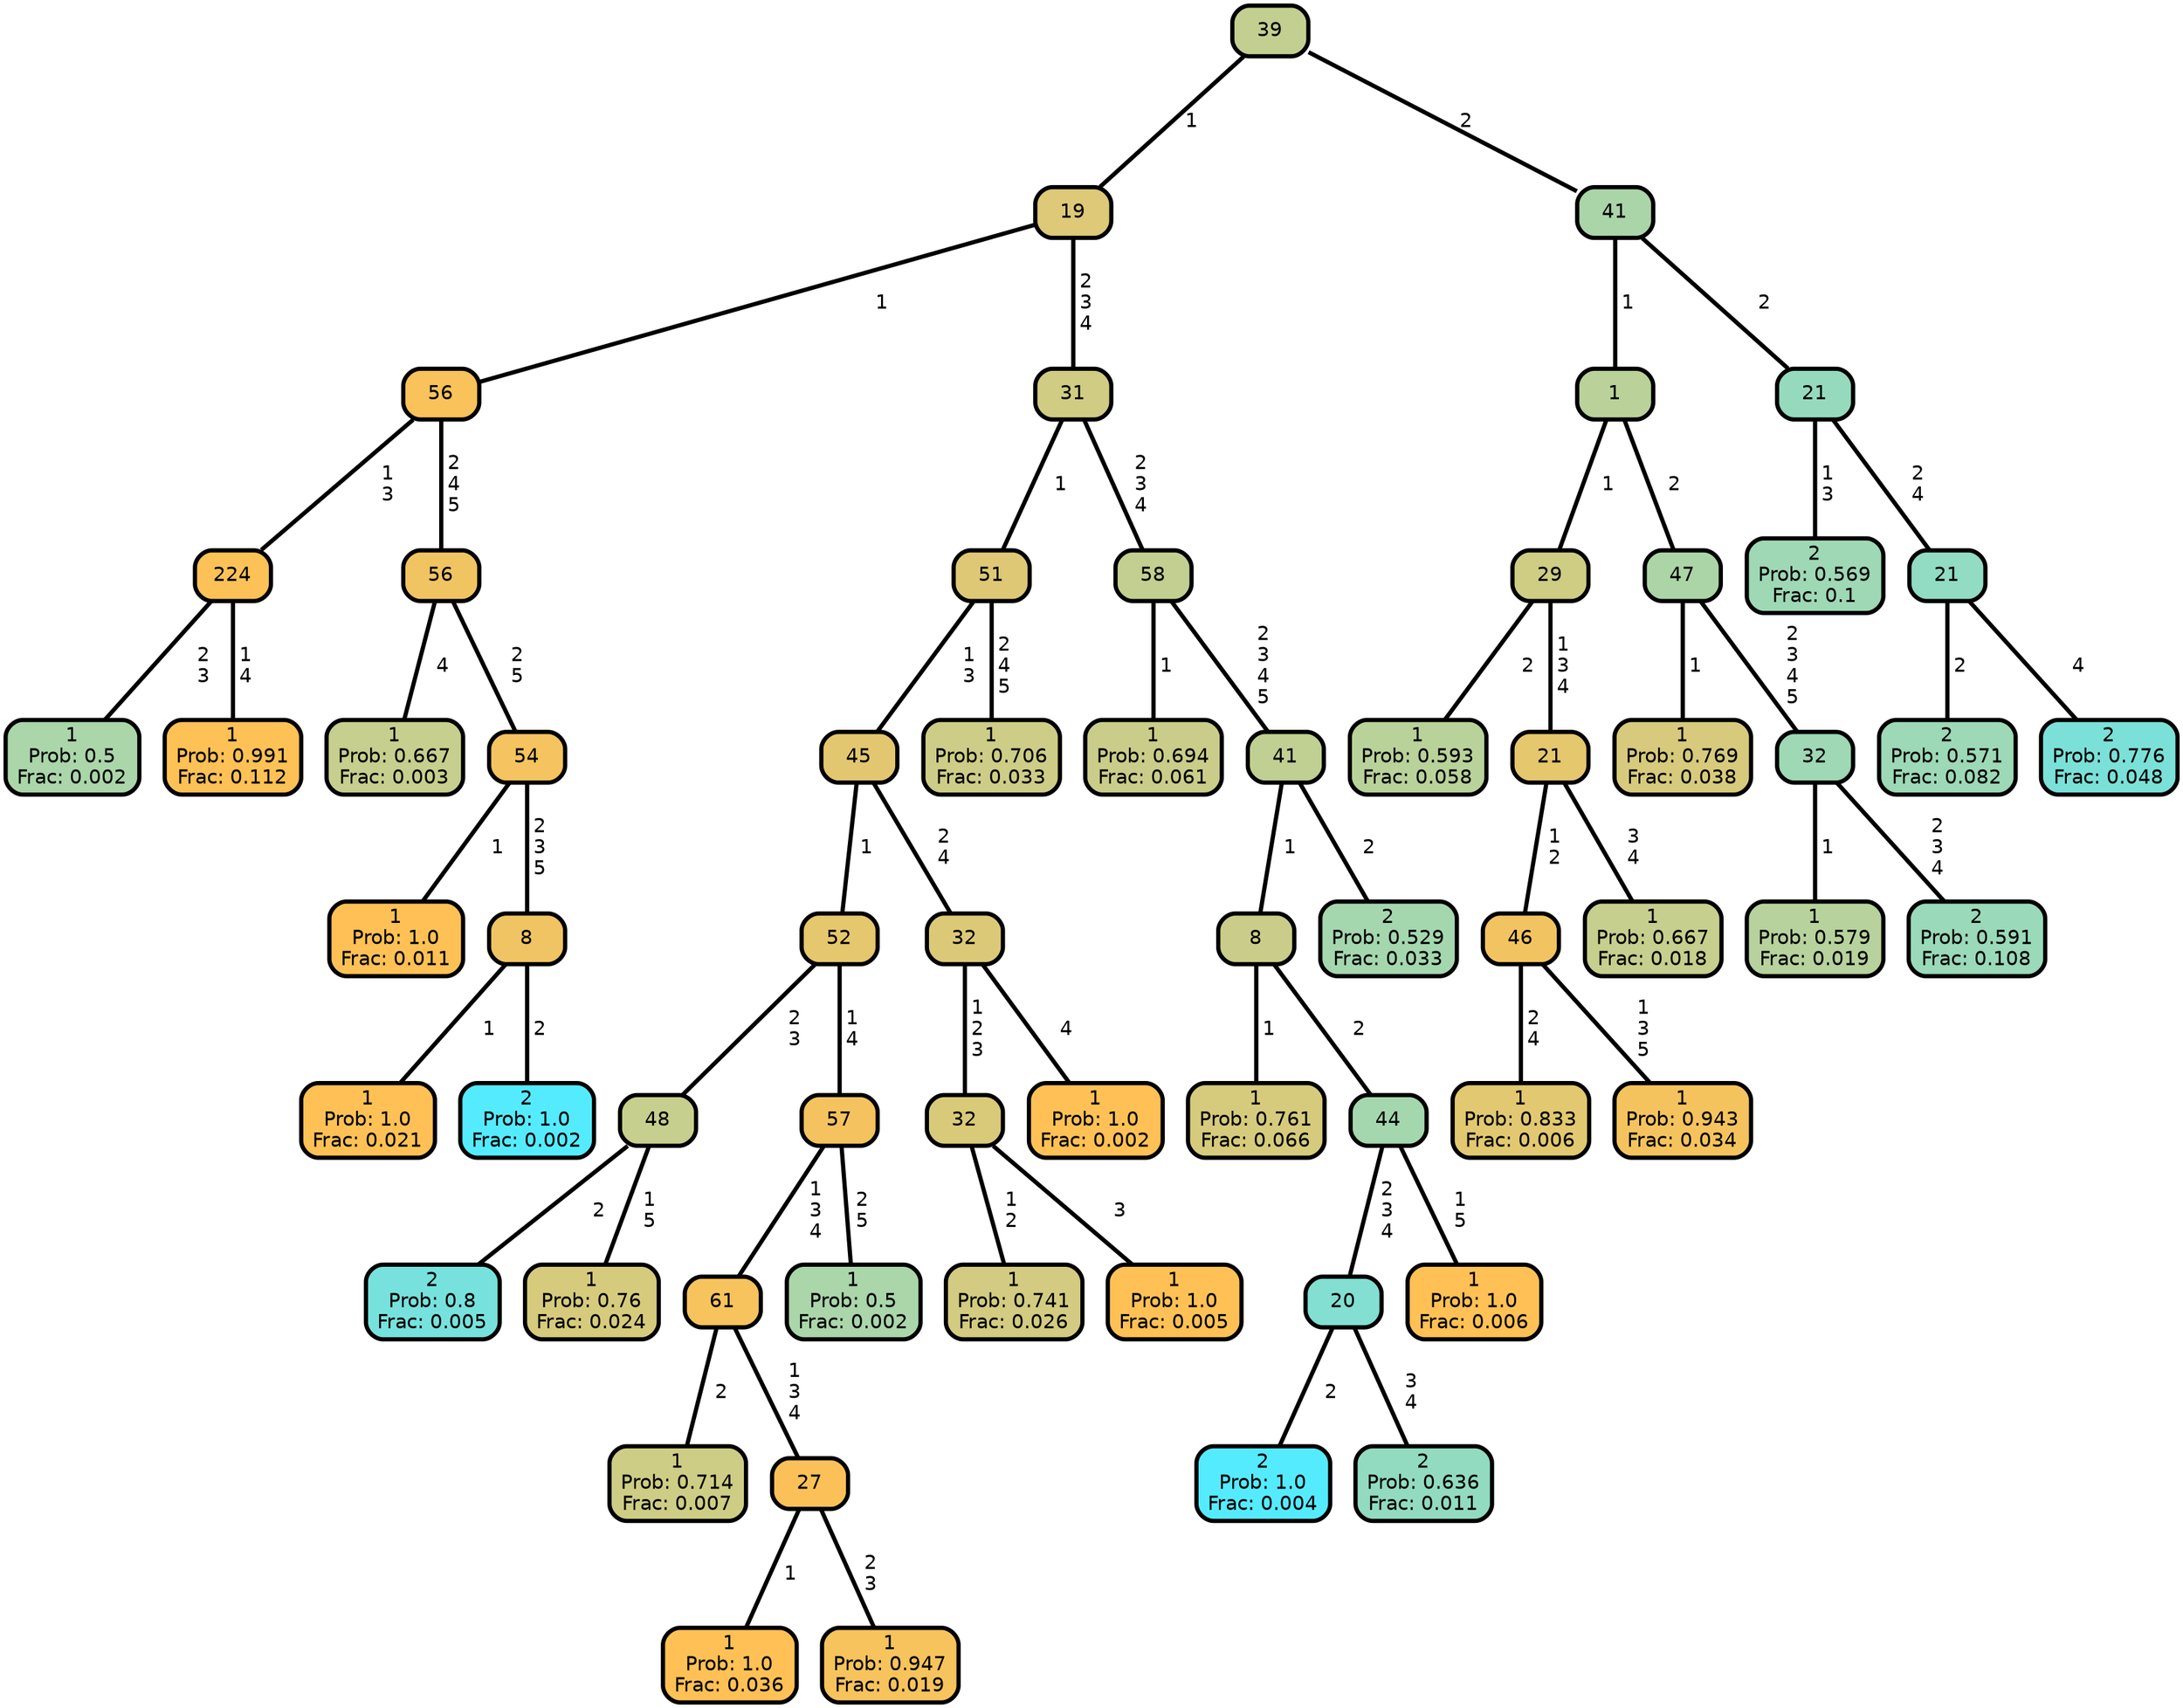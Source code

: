 graph Tree {
node [shape=box, style="filled, rounded",color="black",penwidth="3",fontcolor="black",                 fontname=helvetica] ;
graph [ranksep="0 equally", splines=straight,                 bgcolor=transparent, dpi=200] ;
edge [fontname=helvetica, color=black] ;
0 [label="1
Prob: 0.5
Frac: 0.002", fillcolor="#aad6aa"] ;
1 [label="224", fillcolor="#fcc157"] ;
2 [label="1
Prob: 0.991
Frac: 0.112", fillcolor="#fdc156"] ;
3 [label="56", fillcolor="#f9c25a"] ;
4 [label="1
Prob: 0.667
Frac: 0.003", fillcolor="#c6cf8d"] ;
5 [label="56", fillcolor="#f1c462"] ;
6 [label="1
Prob: 1.0
Frac: 0.011", fillcolor="#ffc155"] ;
7 [label="54", fillcolor="#f5c35f"] ;
8 [label="1
Prob: 1.0
Frac: 0.021", fillcolor="#ffc155"] ;
9 [label="8", fillcolor="#f0c463"] ;
10 [label="2
Prob: 1.0
Frac: 0.002", fillcolor="#55ebff"] ;
11 [label="19", fillcolor="#ddc977"] ;
12 [label="2
Prob: 0.8
Frac: 0.005", fillcolor="#77e2dd"] ;
13 [label="48", fillcolor="#c6cf8d"] ;
14 [label="1
Prob: 0.76
Frac: 0.024", fillcolor="#d6cb7d"] ;
15 [label="52", fillcolor="#e5c76e"] ;
16 [label="1
Prob: 0.714
Frac: 0.007", fillcolor="#cecd85"] ;
17 [label="61", fillcolor="#f6c35d"] ;
18 [label="1
Prob: 1.0
Frac: 0.036", fillcolor="#ffc155"] ;
19 [label="27", fillcolor="#fbc158"] ;
20 [label="1
Prob: 0.947
Frac: 0.019", fillcolor="#f6c35d"] ;
21 [label="57", fillcolor="#f4c35f"] ;
22 [label="1
Prob: 0.5
Frac: 0.002", fillcolor="#aad6aa"] ;
23 [label="45", fillcolor="#e3c770"] ;
24 [label="1
Prob: 0.741
Frac: 0.026", fillcolor="#d2cb81"] ;
25 [label="32", fillcolor="#d9ca7a"] ;
26 [label="1
Prob: 1.0
Frac: 0.005", fillcolor="#ffc155"] ;
27 [label="32", fillcolor="#dcc978"] ;
28 [label="1
Prob: 1.0
Frac: 0.002", fillcolor="#ffc155"] ;
29 [label="51", fillcolor="#dec875"] ;
30 [label="1
Prob: 0.706
Frac: 0.033", fillcolor="#cdcd87"] ;
31 [label="31", fillcolor="#d0cc83"] ;
32 [label="1
Prob: 0.694
Frac: 0.061", fillcolor="#cacd89"] ;
33 [label="58", fillcolor="#c3cf90"] ;
34 [label="1
Prob: 0.761
Frac: 0.066", fillcolor="#d6cb7d"] ;
35 [label="8", fillcolor="#cacd89"] ;
36 [label="2
Prob: 1.0
Frac: 0.004", fillcolor="#55ebff"] ;
37 [label="20", fillcolor="#82dfd1"] ;
38 [label="2
Prob: 0.636
Frac: 0.011", fillcolor="#92dbc1"] ;
39 [label="44", fillcolor="#a5d7ae"] ;
40 [label="1
Prob: 1.0
Frac: 0.006", fillcolor="#ffc155"] ;
41 [label="41", fillcolor="#c0d093"] ;
42 [label="2
Prob: 0.529
Frac: 0.033", fillcolor="#a5d7af"] ;
43 [label="39", fillcolor="#c3cf90"] ;
44 [label="1
Prob: 0.593
Frac: 0.058", fillcolor="#b9d29a"] ;
45 [label="29", fillcolor="#cfcc84"] ;
46 [label="1
Prob: 0.833
Frac: 0.006", fillcolor="#e2c871"] ;
47 [label="46", fillcolor="#f2c461"] ;
48 [label="1
Prob: 0.943
Frac: 0.034", fillcolor="#f5c35e"] ;
49 [label="21", fillcolor="#e5c76e"] ;
50 [label="1
Prob: 0.667
Frac: 0.018", fillcolor="#c6cf8d"] ;
51 [label="1", fillcolor="#bad199"] ;
52 [label="1
Prob: 0.769
Frac: 0.038", fillcolor="#d7ca7c"] ;
53 [label="47", fillcolor="#acd5a7"] ;
54 [label="1
Prob: 0.579
Frac: 0.019", fillcolor="#b7d29c"] ;
55 [label="32", fillcolor="#9ed8b5"] ;
56 [label="2
Prob: 0.591
Frac: 0.108", fillcolor="#9ad9b9"] ;
57 [label="41", fillcolor="#aad5a9"] ;
58 [label="2
Prob: 0.569
Frac: 0.1", fillcolor="#9ed8b5"] ;
59 [label="21", fillcolor="#96dabd"] ;
60 [label="2
Prob: 0.571
Frac: 0.082", fillcolor="#9dd9b6"] ;
61 [label="21", fillcolor="#91dcc2"] ;
62 [label="2
Prob: 0.776
Frac: 0.048", fillcolor="#7be1d8"] ;
1 -- 0 [label=" 2\n 3",penwidth=3] ;
1 -- 2 [label=" 1\n 4",penwidth=3] ;
3 -- 1 [label=" 1\n 3",penwidth=3] ;
3 -- 5 [label=" 2\n 4\n 5",penwidth=3] ;
5 -- 4 [label=" 4",penwidth=3] ;
5 -- 7 [label=" 2\n 5",penwidth=3] ;
7 -- 6 [label=" 1",penwidth=3] ;
7 -- 9 [label=" 2\n 3\n 5",penwidth=3] ;
9 -- 8 [label=" 1",penwidth=3] ;
9 -- 10 [label=" 2",penwidth=3] ;
11 -- 3 [label=" 1",penwidth=3] ;
11 -- 31 [label=" 2\n 3\n 4",penwidth=3] ;
13 -- 12 [label=" 2",penwidth=3] ;
13 -- 14 [label=" 1\n 5",penwidth=3] ;
15 -- 13 [label=" 2\n 3",penwidth=3] ;
15 -- 21 [label=" 1\n 4",penwidth=3] ;
17 -- 16 [label=" 2",penwidth=3] ;
17 -- 19 [label=" 1\n 3\n 4",penwidth=3] ;
19 -- 18 [label=" 1",penwidth=3] ;
19 -- 20 [label=" 2\n 3",penwidth=3] ;
21 -- 17 [label=" 1\n 3\n 4",penwidth=3] ;
21 -- 22 [label=" 2\n 5",penwidth=3] ;
23 -- 15 [label=" 1",penwidth=3] ;
23 -- 27 [label=" 2\n 4",penwidth=3] ;
25 -- 24 [label=" 1\n 2",penwidth=3] ;
25 -- 26 [label=" 3",penwidth=3] ;
27 -- 25 [label=" 1\n 2\n 3",penwidth=3] ;
27 -- 28 [label=" 4",penwidth=3] ;
29 -- 23 [label=" 1\n 3",penwidth=3] ;
29 -- 30 [label=" 2\n 4\n 5",penwidth=3] ;
31 -- 29 [label=" 1",penwidth=3] ;
31 -- 33 [label=" 2\n 3\n 4",penwidth=3] ;
33 -- 32 [label=" 1",penwidth=3] ;
33 -- 41 [label=" 2\n 3\n 4\n 5",penwidth=3] ;
35 -- 34 [label=" 1",penwidth=3] ;
35 -- 39 [label=" 2",penwidth=3] ;
37 -- 36 [label=" 2",penwidth=3] ;
37 -- 38 [label=" 3\n 4",penwidth=3] ;
39 -- 37 [label=" 2\n 3\n 4",penwidth=3] ;
39 -- 40 [label=" 1\n 5",penwidth=3] ;
41 -- 35 [label=" 1",penwidth=3] ;
41 -- 42 [label=" 2",penwidth=3] ;
43 -- 11 [label=" 1",penwidth=3] ;
43 -- 57 [label=" 2",penwidth=3] ;
45 -- 44 [label=" 2",penwidth=3] ;
45 -- 49 [label=" 1\n 3\n 4",penwidth=3] ;
47 -- 46 [label=" 2\n 4",penwidth=3] ;
47 -- 48 [label=" 1\n 3\n 5",penwidth=3] ;
49 -- 47 [label=" 1\n 2",penwidth=3] ;
49 -- 50 [label=" 3\n 4",penwidth=3] ;
51 -- 45 [label=" 1",penwidth=3] ;
51 -- 53 [label=" 2",penwidth=3] ;
53 -- 52 [label=" 1",penwidth=3] ;
53 -- 55 [label=" 2\n 3\n 4\n 5",penwidth=3] ;
55 -- 54 [label=" 1",penwidth=3] ;
55 -- 56 [label=" 2\n 3\n 4",penwidth=3] ;
57 -- 51 [label=" 1",penwidth=3] ;
57 -- 59 [label=" 2",penwidth=3] ;
59 -- 58 [label=" 1\n 3",penwidth=3] ;
59 -- 61 [label=" 2\n 4",penwidth=3] ;
61 -- 60 [label=" 2",penwidth=3] ;
61 -- 62 [label=" 4",penwidth=3] ;
{rank = same;}}